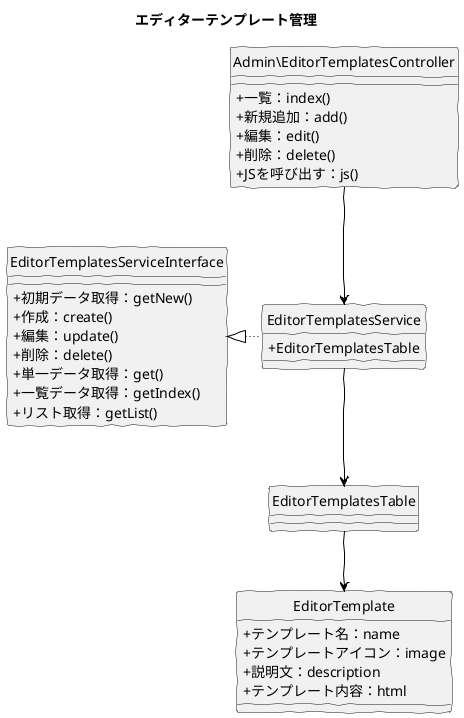 @startuml
skinparam handwritten true
skinparam backgroundColor white
hide circle
skinparam classAttributeIconSize 0

title エディターテンプレート管理

class Admin\EditorTemplatesController {
  + 一覧：index()
  + 新規追加：add()
  + 編集：edit()
  + 削除：delete()
  + JSを呼び出す：js()
}

class EditorTemplatesService {
  + EditorTemplatesTable
}

class EditorTemplatesServiceInterface {
  + 初期データ取得：getNew()
  + 作成：create()
  + 編集：update()
  + 削除：delete()
  + 単一データ取得：get()
  + 一覧データ取得：getIndex()
  + リスト取得：getList()
}

class EditorTemplatesTable {
}

class EditorTemplate {
	+ テンプレート名：name
	+ テンプレートアイコン：image
	+ 説明文：description
	+ テンプレート内容：html
}

Admin\EditorTemplatesController -down[#Black]-> EditorTemplatesService
EditorTemplatesService -down[#Black]-> EditorTemplatesTable
EditorTemplatesService -left[dotted,#Black]-|> EditorTemplatesServiceInterface
EditorTemplatesTable -down[#Black]-> EditorTemplate

@enduml
